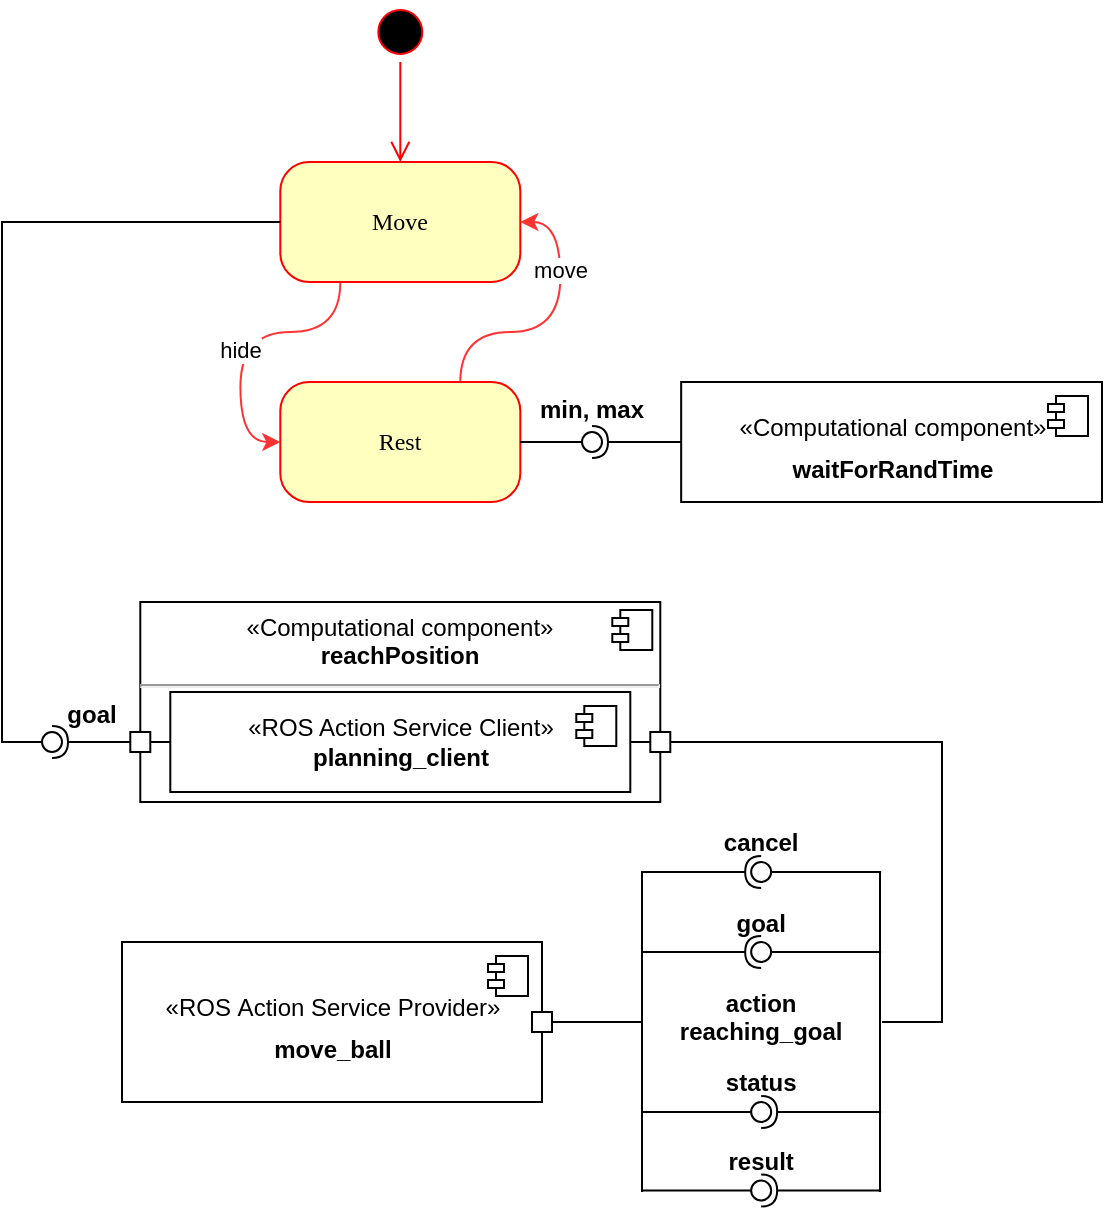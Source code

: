 <mxfile version="13.10.0" type="device"><diagram id="xmO6c7XbouSLbAbKGqQG" name="Page-1"><mxGraphModel dx="796" dy="504" grid="1" gridSize="10" guides="1" tooltips="1" connect="1" arrows="1" fold="1" page="1" pageScale="1" pageWidth="850" pageHeight="1100" math="0" shadow="0"><root><mxCell id="0"/><mxCell id="1" parent="0"/><mxCell id="JjN6iTn_Tg0Jug4aMPEB-1" value="" style="ellipse;html=1;shape=startState;fillColor=#000000;strokeColor=#ff0000;rounded=1;shadow=0;comic=0;labelBackgroundColor=none;fontFamily=Verdana;fontSize=12;fontColor=#000000;align=center;direction=south;" parent="1" vertex="1"><mxGeometry x="244.15" y="130" width="30" height="30" as="geometry"/></mxCell><mxCell id="JjN6iTn_Tg0Jug4aMPEB-2" style="edgeStyle=orthogonalEdgeStyle;orthogonalLoop=1;jettySize=auto;html=1;entryX=0;entryY=0.5;entryDx=0;entryDy=0;strokeColor=#FF3333;curved=1;exitX=0.25;exitY=1;exitDx=0;exitDy=0;" parent="1" source="JjN6iTn_Tg0Jug4aMPEB-4" target="JjN6iTn_Tg0Jug4aMPEB-7" edge="1"><mxGeometry relative="1" as="geometry"/></mxCell><mxCell id="JjN6iTn_Tg0Jug4aMPEB-11" value="hide" style="edgeLabel;html=1;align=center;verticalAlign=middle;resizable=0;points=[];" parent="JjN6iTn_Tg0Jug4aMPEB-2" vertex="1" connectable="0"><mxGeometry x="0.122" y="-1" relative="1" as="geometry"><mxPoint x="1" as="offset"/></mxGeometry></mxCell><mxCell id="JjN6iTn_Tg0Jug4aMPEB-4" value="Move" style="rounded=1;whiteSpace=wrap;html=1;arcSize=24;fillColor=#ffffc0;strokeColor=#ff0000;shadow=0;comic=0;labelBackgroundColor=none;fontFamily=Verdana;fontSize=12;fontColor=#000000;align=center;" parent="1" vertex="1"><mxGeometry x="199.15" y="210" width="120" height="60" as="geometry"/></mxCell><mxCell id="JjN6iTn_Tg0Jug4aMPEB-5" style="edgeStyle=orthogonalEdgeStyle;orthogonalLoop=1;jettySize=auto;html=1;entryX=1;entryY=0.5;entryDx=0;entryDy=0;strokeColor=#FF3333;curved=1;exitX=0.75;exitY=0;exitDx=0;exitDy=0;" parent="1" source="JjN6iTn_Tg0Jug4aMPEB-7" target="JjN6iTn_Tg0Jug4aMPEB-4" edge="1"><mxGeometry relative="1" as="geometry"/></mxCell><mxCell id="JjN6iTn_Tg0Jug4aMPEB-13" value="move" style="edgeLabel;html=1;align=center;verticalAlign=middle;resizable=0;points=[];" parent="JjN6iTn_Tg0Jug4aMPEB-5" vertex="1" connectable="0"><mxGeometry x="0.422" relative="1" as="geometry"><mxPoint as="offset"/></mxGeometry></mxCell><mxCell id="JjN6iTn_Tg0Jug4aMPEB-7" value="Rest" style="rounded=1;whiteSpace=wrap;html=1;arcSize=24;fillColor=#ffffc0;strokeColor=#ff0000;shadow=0;comic=0;labelBackgroundColor=none;fontFamily=Verdana;fontSize=12;fontColor=#000000;align=center;" parent="1" vertex="1"><mxGeometry x="199.15" y="320" width="120" height="60" as="geometry"/></mxCell><mxCell id="JjN6iTn_Tg0Jug4aMPEB-8" style="edgeStyle=orthogonalEdgeStyle;html=1;labelBackgroundColor=none;endArrow=open;endSize=8;strokeColor=#ff0000;fontFamily=Verdana;fontSize=12;align=left;" parent="1" source="JjN6iTn_Tg0Jug4aMPEB-1" target="JjN6iTn_Tg0Jug4aMPEB-4" edge="1"><mxGeometry relative="1" as="geometry"/></mxCell><mxCell id="JjN6iTn_Tg0Jug4aMPEB-14" value="" style="rounded=0;orthogonalLoop=1;jettySize=auto;html=1;endArrow=none;endFill=0;" parent="1" edge="1"><mxGeometry relative="1" as="geometry"><mxPoint x="380" y="564.5" as="sourcePoint"/><mxPoint x="380" y="725" as="targetPoint"/><Array as="points"/></mxGeometry></mxCell><mxCell id="JjN6iTn_Tg0Jug4aMPEB-15" value="" style="rounded=0;orthogonalLoop=1;jettySize=auto;html=1;endArrow=none;endFill=0;" parent="1" target="JjN6iTn_Tg0Jug4aMPEB-17" edge="1"><mxGeometry relative="1" as="geometry"><mxPoint x="499.58" y="565" as="sourcePoint"/></mxGeometry></mxCell><mxCell id="JjN6iTn_Tg0Jug4aMPEB-16" value="" style="rounded=0;orthogonalLoop=1;jettySize=auto;html=1;endArrow=halfCircle;endFill=0;entryX=0.5;entryY=0.5;entryDx=0;entryDy=0;endSize=6;strokeWidth=1;" parent="1" target="JjN6iTn_Tg0Jug4aMPEB-17" edge="1"><mxGeometry relative="1" as="geometry"><mxPoint x="379.58" y="565" as="sourcePoint"/></mxGeometry></mxCell><mxCell id="JjN6iTn_Tg0Jug4aMPEB-17" value="" style="ellipse;whiteSpace=wrap;html=1;fontFamily=Helvetica;fontSize=12;fontColor=#000000;align=center;strokeColor=#000000;fillColor=#ffffff;points=[];aspect=fixed;resizable=0;" parent="1" vertex="1"><mxGeometry x="434.58" y="560" width="10" height="10" as="geometry"/></mxCell><mxCell id="JjN6iTn_Tg0Jug4aMPEB-18" value="" style="rounded=0;orthogonalLoop=1;jettySize=auto;html=1;endArrow=none;endFill=0;" parent="1" target="JjN6iTn_Tg0Jug4aMPEB-20" edge="1"><mxGeometry relative="1" as="geometry"><mxPoint x="499.58" y="605" as="sourcePoint"/></mxGeometry></mxCell><mxCell id="JjN6iTn_Tg0Jug4aMPEB-19" value="" style="rounded=0;orthogonalLoop=1;jettySize=auto;html=1;endArrow=halfCircle;endFill=0;entryX=0.5;entryY=0.5;entryDx=0;entryDy=0;endSize=6;strokeWidth=1;" parent="1" target="JjN6iTn_Tg0Jug4aMPEB-20" edge="1"><mxGeometry relative="1" as="geometry"><mxPoint x="379.58" y="605" as="sourcePoint"/></mxGeometry></mxCell><mxCell id="JjN6iTn_Tg0Jug4aMPEB-20" value="" style="ellipse;whiteSpace=wrap;html=1;fontFamily=Helvetica;fontSize=12;fontColor=#000000;align=center;strokeColor=#000000;fillColor=#ffffff;points=[];aspect=fixed;resizable=0;" parent="1" vertex="1"><mxGeometry x="434.58" y="600" width="10" height="10" as="geometry"/></mxCell><mxCell id="JjN6iTn_Tg0Jug4aMPEB-21" value="goal" style="text;align=center;fontStyle=1;verticalAlign=middle;spacingLeft=3;spacingRight=3;strokeColor=none;rotatable=0;points=[[0,0.5],[1,0.5]];portConstraint=eastwest;" parent="1" vertex="1"><mxGeometry x="424.58" y="579.25" width="30" height="21" as="geometry"/></mxCell><mxCell id="JjN6iTn_Tg0Jug4aMPEB-22" value="action&#10;reaching_goal" style="text;align=center;fontStyle=1;verticalAlign=middle;spacingLeft=3;spacingRight=3;strokeColor=none;rotatable=0;points=[[0,0.5],[1,0.5]];portConstraint=eastwest;" parent="1" vertex="1"><mxGeometry x="399.58" y="624" width="80" height="26" as="geometry"/></mxCell><mxCell id="JjN6iTn_Tg0Jug4aMPEB-23" value="" style="rounded=0;orthogonalLoop=1;jettySize=auto;html=1;endArrow=none;endFill=0;" parent="1" target="JjN6iTn_Tg0Jug4aMPEB-25" edge="1"><mxGeometry relative="1" as="geometry"><mxPoint x="379.58" y="724.25" as="sourcePoint"/></mxGeometry></mxCell><mxCell id="JjN6iTn_Tg0Jug4aMPEB-24" value="" style="rounded=0;orthogonalLoop=1;jettySize=auto;html=1;endArrow=halfCircle;endFill=0;entryX=0.5;entryY=0.5;entryDx=0;entryDy=0;endSize=6;strokeWidth=1;" parent="1" target="JjN6iTn_Tg0Jug4aMPEB-25" edge="1"><mxGeometry relative="1" as="geometry"><mxPoint x="499.58" y="724.25" as="sourcePoint"/></mxGeometry></mxCell><mxCell id="JjN6iTn_Tg0Jug4aMPEB-25" value="" style="ellipse;whiteSpace=wrap;html=1;fontFamily=Helvetica;fontSize=12;fontColor=#000000;align=center;strokeColor=#000000;fillColor=#ffffff;points=[];aspect=fixed;resizable=0;" parent="1" vertex="1"><mxGeometry x="434.58" y="719.25" width="10" height="10" as="geometry"/></mxCell><mxCell id="JjN6iTn_Tg0Jug4aMPEB-26" value="result" style="text;align=center;fontStyle=1;verticalAlign=middle;spacingLeft=3;spacingRight=3;strokeColor=none;rotatable=0;points=[[0,0.5],[1,0.5]];portConstraint=eastwest;" parent="1" vertex="1"><mxGeometry x="424.58" y="698.25" width="30" height="21" as="geometry"/></mxCell><mxCell id="JjN6iTn_Tg0Jug4aMPEB-31" value="" style="rounded=0;orthogonalLoop=1;jettySize=auto;html=1;endArrow=none;endFill=0;" parent="1" edge="1"><mxGeometry relative="1" as="geometry"><mxPoint x="499" y="564.5" as="sourcePoint"/><mxPoint x="499" y="725" as="targetPoint"/><Array as="points"/></mxGeometry></mxCell><mxCell id="JjN6iTn_Tg0Jug4aMPEB-32" value="cancel" style="text;align=center;fontStyle=1;verticalAlign=middle;spacingLeft=3;spacingRight=3;strokeColor=none;rotatable=0;points=[[0,0.5],[1,0.5]];portConstraint=eastwest;" parent="1" vertex="1"><mxGeometry x="424.58" y="539" width="30" height="21" as="geometry"/></mxCell><mxCell id="JjN6iTn_Tg0Jug4aMPEB-33" value="" style="rounded=0;orthogonalLoop=1;jettySize=auto;html=1;endArrow=none;endFill=0;" parent="1" target="JjN6iTn_Tg0Jug4aMPEB-35" edge="1"><mxGeometry relative="1" as="geometry"><mxPoint x="379.58" y="685" as="sourcePoint"/></mxGeometry></mxCell><mxCell id="JjN6iTn_Tg0Jug4aMPEB-34" value="" style="rounded=0;orthogonalLoop=1;jettySize=auto;html=1;endArrow=halfCircle;endFill=0;entryX=0.5;entryY=0.5;entryDx=0;entryDy=0;endSize=6;strokeWidth=1;" parent="1" target="JjN6iTn_Tg0Jug4aMPEB-35" edge="1"><mxGeometry relative="1" as="geometry"><mxPoint x="499.58" y="685" as="sourcePoint"/></mxGeometry></mxCell><mxCell id="JjN6iTn_Tg0Jug4aMPEB-35" value="" style="ellipse;whiteSpace=wrap;html=1;fontFamily=Helvetica;fontSize=12;fontColor=#000000;align=center;strokeColor=#000000;fillColor=#ffffff;points=[];aspect=fixed;resizable=0;" parent="1" vertex="1"><mxGeometry x="434.58" y="680" width="10" height="10" as="geometry"/></mxCell><mxCell id="JjN6iTn_Tg0Jug4aMPEB-36" value="status" style="text;align=center;fontStyle=1;verticalAlign=middle;spacingLeft=3;spacingRight=3;strokeColor=none;rotatable=0;points=[[0,0.5],[1,0.5]];portConstraint=eastwest;" parent="1" vertex="1"><mxGeometry x="424.58" y="659" width="30" height="21" as="geometry"/></mxCell><mxCell id="JjN6iTn_Tg0Jug4aMPEB-37" value="&lt;p style=&quot;margin: 0px ; margin-top: 6px ; text-align: center&quot;&gt;«Computational component»&lt;br&gt;&lt;b&gt;reachPosition&lt;/b&gt;&lt;br&gt;&lt;/p&gt;&lt;hr&gt;&lt;p style=&quot;margin: 0px ; margin-left: 8px&quot;&gt;&lt;br&gt;&lt;/p&gt;" style="align=left;overflow=fill;html=1;dropTarget=0;" parent="1" vertex="1"><mxGeometry x="129.15" y="430" width="260" height="100" as="geometry"/></mxCell><mxCell id="JjN6iTn_Tg0Jug4aMPEB-38" value="" style="shape=component;jettyWidth=8;jettyHeight=4;" parent="JjN6iTn_Tg0Jug4aMPEB-37" vertex="1"><mxGeometry x="1" width="20" height="20" relative="1" as="geometry"><mxPoint x="-24" y="4" as="offset"/></mxGeometry></mxCell><mxCell id="JjN6iTn_Tg0Jug4aMPEB-39" value="«ROS Action Service Client»&lt;br&gt;&lt;b&gt;planning_client&lt;/b&gt;" style="html=1;dropTarget=0;" parent="1" vertex="1"><mxGeometry x="144.15" y="475" width="230" height="50" as="geometry"/></mxCell><mxCell id="JjN6iTn_Tg0Jug4aMPEB-40" value="" style="shape=module;jettyWidth=8;jettyHeight=4;" parent="JjN6iTn_Tg0Jug4aMPEB-39" vertex="1"><mxGeometry x="1" width="20" height="20" relative="1" as="geometry"><mxPoint x="-27" y="7" as="offset"/></mxGeometry></mxCell><mxCell id="JjN6iTn_Tg0Jug4aMPEB-41" value="" style="rounded=0;whiteSpace=wrap;html=1;" parent="1" vertex="1"><mxGeometry x="384.15" y="495" width="10" height="10" as="geometry"/></mxCell><mxCell id="JjN6iTn_Tg0Jug4aMPEB-42" value="" style="rounded=0;orthogonalLoop=1;jettySize=auto;html=1;endArrow=none;endFill=0;entryX=1;entryY=0.5;entryDx=0;entryDy=0;exitX=0;exitY=0.5;exitDx=0;exitDy=0;" parent="1" source="JjN6iTn_Tg0Jug4aMPEB-41" target="JjN6iTn_Tg0Jug4aMPEB-39" edge="1"><mxGeometry relative="1" as="geometry"><mxPoint x="389.15" y="519" as="sourcePoint"/><mxPoint x="109.15" y="519.75" as="targetPoint"/></mxGeometry></mxCell><mxCell id="JjN6iTn_Tg0Jug4aMPEB-43" value="" style="rounded=0;whiteSpace=wrap;html=1;" parent="1" vertex="1"><mxGeometry x="124.15" y="495" width="10" height="10" as="geometry"/></mxCell><mxCell id="JjN6iTn_Tg0Jug4aMPEB-44" value="" style="rounded=0;orthogonalLoop=1;jettySize=auto;html=1;endArrow=none;endFill=0;entryX=1;entryY=0.5;entryDx=0;entryDy=0;exitX=0;exitY=0.5;exitDx=0;exitDy=0;" parent="1" source="JjN6iTn_Tg0Jug4aMPEB-39" target="JjN6iTn_Tg0Jug4aMPEB-43" edge="1"><mxGeometry relative="1" as="geometry"><mxPoint x="259.15" y="549.25" as="sourcePoint"/><mxPoint x="249.15" y="549.25" as="targetPoint"/></mxGeometry></mxCell><mxCell id="JjN6iTn_Tg0Jug4aMPEB-45" value="" style="rounded=0;orthogonalLoop=1;jettySize=auto;html=1;endArrow=none;endFill=0;entryX=1;entryY=0.5;entryDx=0;entryDy=0;" parent="1" target="JjN6iTn_Tg0Jug4aMPEB-41" edge="1"><mxGeometry relative="1" as="geometry"><mxPoint x="500" y="640" as="sourcePoint"/><mxPoint x="505" y="510" as="targetPoint"/><Array as="points"><mxPoint x="530" y="640"/><mxPoint x="530" y="500"/></Array></mxGeometry></mxCell><mxCell id="JjN6iTn_Tg0Jug4aMPEB-46" value="&lt;p style=&quot;margin: 6px 0px 0px&quot;&gt;«ROS&amp;nbsp;Action Service Provider»&lt;br&gt;&lt;/p&gt;&lt;p style=&quot;margin: 6px 0px 0px&quot;&gt;&lt;b&gt;move_ball&lt;/b&gt;&lt;/p&gt;" style="html=1;dropTarget=0;" parent="1" vertex="1"><mxGeometry x="120" y="600" width="210" height="80" as="geometry"/></mxCell><mxCell id="JjN6iTn_Tg0Jug4aMPEB-47" value="" style="shape=module;jettyWidth=8;jettyHeight=4;" parent="JjN6iTn_Tg0Jug4aMPEB-46" vertex="1"><mxGeometry x="1" width="20" height="20" relative="1" as="geometry"><mxPoint x="-27" y="7" as="offset"/></mxGeometry></mxCell><mxCell id="JjN6iTn_Tg0Jug4aMPEB-48" value="" style="rounded=0;whiteSpace=wrap;html=1;" parent="1" vertex="1"><mxGeometry x="325" y="635" width="10" height="10" as="geometry"/></mxCell><mxCell id="JjN6iTn_Tg0Jug4aMPEB-49" value="" style="rounded=0;orthogonalLoop=1;jettySize=auto;html=1;endArrow=none;endFill=0;exitX=1;exitY=0.5;exitDx=0;exitDy=0;" parent="1" source="JjN6iTn_Tg0Jug4aMPEB-48" edge="1"><mxGeometry relative="1" as="geometry"><mxPoint x="375" y="704" as="sourcePoint"/><mxPoint x="380" y="640" as="targetPoint"/><Array as="points"/></mxGeometry></mxCell><mxCell id="JjN6iTn_Tg0Jug4aMPEB-51" value="goal" style="text;align=center;fontStyle=1;verticalAlign=middle;spacingLeft=3;spacingRight=3;strokeColor=none;rotatable=0;points=[[0,0.5],[1,0.5]];portConstraint=eastwest;" parent="1" vertex="1"><mxGeometry x="90.0" y="475" width="30" height="21" as="geometry"/></mxCell><mxCell id="JjN6iTn_Tg0Jug4aMPEB-52" value="" style="rounded=0;orthogonalLoop=1;jettySize=auto;html=1;endArrow=none;endFill=0;exitX=0;exitY=0.5;exitDx=0;exitDy=0;" parent="1" source="JjN6iTn_Tg0Jug4aMPEB-4" target="JjN6iTn_Tg0Jug4aMPEB-54" edge="1"><mxGeometry relative="1" as="geometry"><mxPoint x="50" y="501" as="sourcePoint"/><Array as="points"><mxPoint x="60" y="240"/><mxPoint x="60" y="500"/></Array></mxGeometry></mxCell><mxCell id="JjN6iTn_Tg0Jug4aMPEB-53" value="" style="rounded=0;orthogonalLoop=1;jettySize=auto;html=1;endArrow=halfCircle;endFill=0;entryX=0.5;entryY=0.5;entryDx=0;entryDy=0;endSize=6;strokeWidth=1;exitX=0;exitY=0.5;exitDx=0;exitDy=0;" parent="1" source="JjN6iTn_Tg0Jug4aMPEB-43" target="JjN6iTn_Tg0Jug4aMPEB-54" edge="1"><mxGeometry relative="1" as="geometry"><mxPoint x="90" y="501" as="sourcePoint"/></mxGeometry></mxCell><mxCell id="JjN6iTn_Tg0Jug4aMPEB-54" value="" style="ellipse;whiteSpace=wrap;html=1;fontFamily=Helvetica;fontSize=12;fontColor=#000000;align=center;strokeColor=#000000;fillColor=#ffffff;points=[];aspect=fixed;resizable=0;" parent="1" vertex="1"><mxGeometry x="80" y="495" width="10" height="10" as="geometry"/></mxCell><mxCell id="JjN6iTn_Tg0Jug4aMPEB-55" value="&lt;p style=&quot;margin: 6px 0px 0px&quot;&gt;«Computational component»&lt;br&gt;&lt;/p&gt;&lt;p style=&quot;margin: 6px 0px 0px&quot;&gt;&lt;b&gt;waitForRandTime&lt;/b&gt;&lt;/p&gt;" style="html=1;dropTarget=0;" parent="1" vertex="1"><mxGeometry x="399.58" y="320" width="210.42" height="60" as="geometry"/></mxCell><mxCell id="JjN6iTn_Tg0Jug4aMPEB-56" value="" style="shape=module;jettyWidth=8;jettyHeight=4;" parent="JjN6iTn_Tg0Jug4aMPEB-55" vertex="1"><mxGeometry x="1" width="20" height="20" relative="1" as="geometry"><mxPoint x="-27" y="7" as="offset"/></mxGeometry></mxCell><mxCell id="JjN6iTn_Tg0Jug4aMPEB-57" value="" style="rounded=0;orthogonalLoop=1;jettySize=auto;html=1;endArrow=none;endFill=0;exitX=1;exitY=0.5;exitDx=0;exitDy=0;" parent="1" source="JjN6iTn_Tg0Jug4aMPEB-7" target="JjN6iTn_Tg0Jug4aMPEB-59" edge="1"><mxGeometry relative="1" as="geometry"><mxPoint x="349" y="360" as="sourcePoint"/></mxGeometry></mxCell><mxCell id="JjN6iTn_Tg0Jug4aMPEB-58" value="" style="rounded=0;orthogonalLoop=1;jettySize=auto;html=1;endArrow=halfCircle;endFill=0;entryX=0.5;entryY=0.5;entryDx=0;entryDy=0;endSize=6;strokeWidth=1;exitX=0;exitY=0.5;exitDx=0;exitDy=0;" parent="1" source="JjN6iTn_Tg0Jug4aMPEB-55" target="JjN6iTn_Tg0Jug4aMPEB-59" edge="1"><mxGeometry relative="1" as="geometry"><mxPoint x="389" y="360" as="sourcePoint"/></mxGeometry></mxCell><mxCell id="JjN6iTn_Tg0Jug4aMPEB-59" value="" style="ellipse;whiteSpace=wrap;html=1;fontFamily=Helvetica;fontSize=12;fontColor=#000000;align=center;strokeColor=#000000;fillColor=#ffffff;points=[];aspect=fixed;resizable=0;" parent="1" vertex="1"><mxGeometry x="350" y="345" width="10" height="10" as="geometry"/></mxCell><mxCell id="JjN6iTn_Tg0Jug4aMPEB-60" value="min, max" style="text;align=center;fontStyle=1;verticalAlign=middle;spacingLeft=3;spacingRight=3;strokeColor=none;rotatable=0;points=[[0,0.5],[1,0.5]];portConstraint=eastwest;" parent="1" vertex="1"><mxGeometry x="315" y="320" width="80" height="26" as="geometry"/></mxCell></root></mxGraphModel></diagram></mxfile>